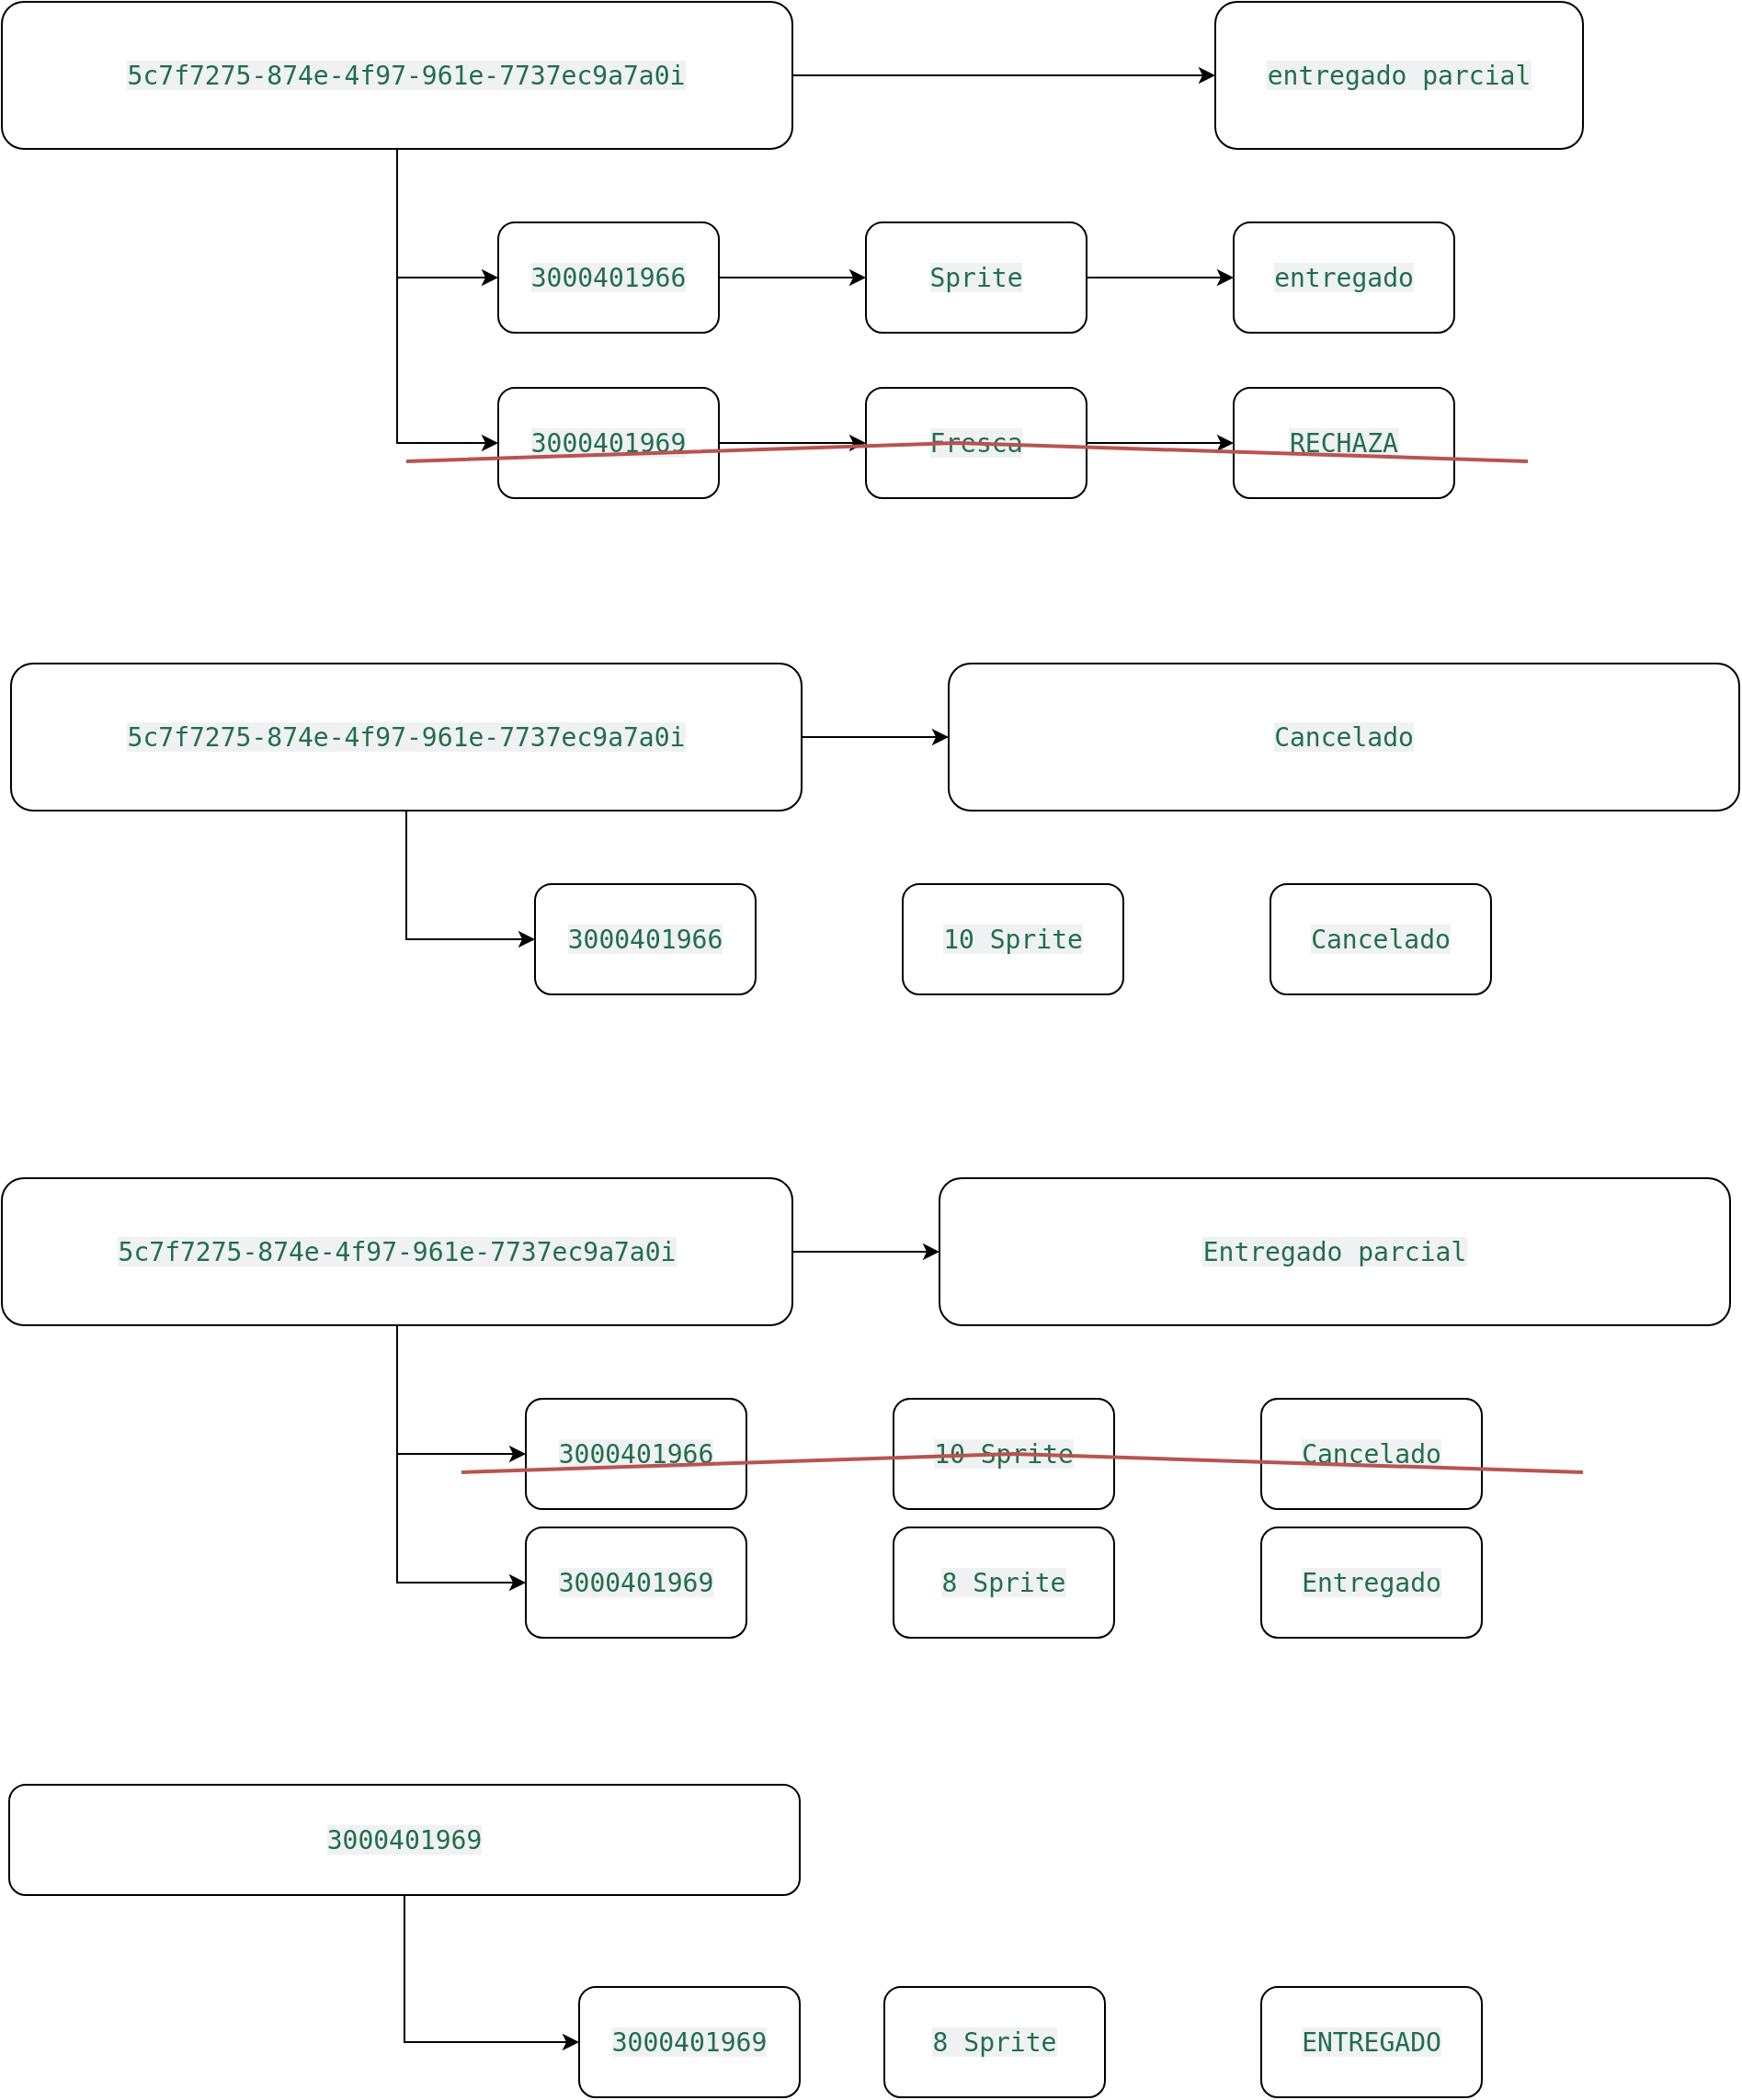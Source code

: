 <mxfile version="28.0.7">
  <diagram name="Página-1" id="dc4JQ7U9wpAmECb3Nxks">
    <mxGraphModel dx="2194" dy="1177" grid="1" gridSize="10" guides="1" tooltips="1" connect="1" arrows="1" fold="1" page="1" pageScale="1" pageWidth="827" pageHeight="1169" math="0" shadow="0">
      <root>
        <mxCell id="0" />
        <mxCell id="1" parent="0" />
        <mxCell id="FkXMbp2vn_qonFgKroc--3" style="edgeStyle=orthogonalEdgeStyle;rounded=0;orthogonalLoop=1;jettySize=auto;html=1;entryX=0;entryY=0.5;entryDx=0;entryDy=0;" edge="1" parent="1" source="FkXMbp2vn_qonFgKroc--1" target="FkXMbp2vn_qonFgKroc--4">
          <mxGeometry relative="1" as="geometry">
            <mxPoint x="250" y="400" as="targetPoint" />
          </mxGeometry>
        </mxCell>
        <mxCell id="FkXMbp2vn_qonFgKroc--6" style="edgeStyle=orthogonalEdgeStyle;rounded=0;orthogonalLoop=1;jettySize=auto;html=1;entryX=0;entryY=0.5;entryDx=0;entryDy=0;" edge="1" parent="1" source="FkXMbp2vn_qonFgKroc--1" target="FkXMbp2vn_qonFgKroc--5">
          <mxGeometry relative="1" as="geometry" />
        </mxCell>
        <mxCell id="FkXMbp2vn_qonFgKroc--19" value="" style="edgeStyle=orthogonalEdgeStyle;rounded=0;orthogonalLoop=1;jettySize=auto;html=1;" edge="1" parent="1" source="FkXMbp2vn_qonFgKroc--1" target="FkXMbp2vn_qonFgKroc--18">
          <mxGeometry relative="1" as="geometry" />
        </mxCell>
        <mxCell id="FkXMbp2vn_qonFgKroc--1" value="" style="rounded=1;whiteSpace=wrap;html=1;" vertex="1" parent="1">
          <mxGeometry x="110" y="170" width="430" height="80" as="geometry" />
        </mxCell>
        <mxCell id="FkXMbp2vn_qonFgKroc--2" value="&lt;span style=&quot;color: rgb(33, 110, 78); font-family: &amp;quot;Atlassian Mono&amp;quot;, ui-monospace, Menlo, &amp;quot;Segoe UI Mono&amp;quot;, &amp;quot;Ubuntu Mono&amp;quot;, monospace; font-size: 14px; text-align: start; white-space: pre; background-color: rgba(5, 21, 36, 0.06);&quot;&gt;5c7f7275-874e-4f97-961e-7737ec9a7a0i&lt;/span&gt;" style="text;html=1;align=center;verticalAlign=middle;whiteSpace=wrap;rounded=0;" vertex="1" parent="1">
          <mxGeometry x="300" y="195" width="60" height="30" as="geometry" />
        </mxCell>
        <mxCell id="FkXMbp2vn_qonFgKroc--8" value="" style="edgeStyle=orthogonalEdgeStyle;rounded=0;orthogonalLoop=1;jettySize=auto;html=1;" edge="1" parent="1" source="FkXMbp2vn_qonFgKroc--4" target="FkXMbp2vn_qonFgKroc--7">
          <mxGeometry relative="1" as="geometry" />
        </mxCell>
        <mxCell id="FkXMbp2vn_qonFgKroc--4" value="&lt;span style=&quot;color: rgb(33, 110, 78); font-family: &amp;quot;Atlassian Mono&amp;quot;, ui-monospace, Menlo, &amp;quot;Segoe UI Mono&amp;quot;, &amp;quot;Ubuntu Mono&amp;quot;, monospace; font-size: 14px; text-align: start; white-space: pre; background-color: rgba(5, 21, 36, 0.06);&quot;&gt;3000401966&lt;/span&gt;" style="rounded=1;whiteSpace=wrap;html=1;" vertex="1" parent="1">
          <mxGeometry x="380" y="290" width="120" height="60" as="geometry" />
        </mxCell>
        <mxCell id="FkXMbp2vn_qonFgKroc--10" value="" style="edgeStyle=orthogonalEdgeStyle;rounded=0;orthogonalLoop=1;jettySize=auto;html=1;" edge="1" parent="1" source="FkXMbp2vn_qonFgKroc--5" target="FkXMbp2vn_qonFgKroc--9">
          <mxGeometry relative="1" as="geometry" />
        </mxCell>
        <mxCell id="FkXMbp2vn_qonFgKroc--5" value="&lt;span style=&quot;color: rgb(33, 110, 78); font-family: &amp;quot;Atlassian Mono&amp;quot;, ui-monospace, Menlo, &amp;quot;Segoe UI Mono&amp;quot;, &amp;quot;Ubuntu Mono&amp;quot;, monospace; font-size: 14px; text-align: start; white-space: pre; background-color: rgba(5, 21, 36, 0.06);&quot;&gt;3000401969&lt;/span&gt;" style="rounded=1;whiteSpace=wrap;html=1;" vertex="1" parent="1">
          <mxGeometry x="380" y="380" width="120" height="60" as="geometry" />
        </mxCell>
        <mxCell id="FkXMbp2vn_qonFgKroc--17" value="" style="edgeStyle=orthogonalEdgeStyle;rounded=0;orthogonalLoop=1;jettySize=auto;html=1;" edge="1" parent="1" source="FkXMbp2vn_qonFgKroc--7" target="FkXMbp2vn_qonFgKroc--16">
          <mxGeometry relative="1" as="geometry" />
        </mxCell>
        <mxCell id="FkXMbp2vn_qonFgKroc--7" value="&lt;span style=&quot;color: rgb(33, 110, 78); font-family: &amp;quot;Atlassian Mono&amp;quot;, ui-monospace, Menlo, &amp;quot;Segoe UI Mono&amp;quot;, &amp;quot;Ubuntu Mono&amp;quot;, monospace; font-size: 14px; text-align: start; white-space: pre; background-color: rgba(5, 21, 36, 0.06);&quot;&gt;Sprite&lt;/span&gt;" style="rounded=1;whiteSpace=wrap;html=1;" vertex="1" parent="1">
          <mxGeometry x="580" y="290" width="120" height="60" as="geometry" />
        </mxCell>
        <mxCell id="FkXMbp2vn_qonFgKroc--15" value="" style="edgeStyle=orthogonalEdgeStyle;rounded=0;orthogonalLoop=1;jettySize=auto;html=1;" edge="1" parent="1" source="FkXMbp2vn_qonFgKroc--9" target="FkXMbp2vn_qonFgKroc--14">
          <mxGeometry relative="1" as="geometry" />
        </mxCell>
        <mxCell id="FkXMbp2vn_qonFgKroc--9" value="&lt;span style=&quot;color: rgb(33, 110, 78); font-family: &amp;quot;Atlassian Mono&amp;quot;, ui-monospace, Menlo, &amp;quot;Segoe UI Mono&amp;quot;, &amp;quot;Ubuntu Mono&amp;quot;, monospace; font-size: 14px; text-align: start; white-space: pre; background-color: rgba(5, 21, 36, 0.06);&quot;&gt;Fresca&lt;/span&gt;" style="rounded=1;whiteSpace=wrap;html=1;" vertex="1" parent="1">
          <mxGeometry x="580" y="380" width="120" height="60" as="geometry" />
        </mxCell>
        <mxCell id="FkXMbp2vn_qonFgKroc--14" value="&lt;div style=&quot;text-align: start;&quot;&gt;&lt;font face=&quot;Atlassian Mono, ui-monospace, Menlo, Segoe UI Mono, Ubuntu Mono, monospace&quot; color=&quot;#216e4e&quot;&gt;&lt;span style=&quot;font-size: 14px; white-space: pre; background-color: rgba(5, 21, 36, 0.06);&quot;&gt;RECHAZA&lt;/span&gt;&lt;/font&gt;&lt;/div&gt;" style="rounded=1;whiteSpace=wrap;html=1;" vertex="1" parent="1">
          <mxGeometry x="780" y="380" width="120" height="60" as="geometry" />
        </mxCell>
        <mxCell id="FkXMbp2vn_qonFgKroc--16" value="&lt;span style=&quot;color: rgb(33, 110, 78); font-family: &amp;quot;Atlassian Mono&amp;quot;, ui-monospace, Menlo, &amp;quot;Segoe UI Mono&amp;quot;, &amp;quot;Ubuntu Mono&amp;quot;, monospace; font-size: 14px; text-align: start; white-space: pre; background-color: rgba(5, 21, 36, 0.06);&quot;&gt;entregado&lt;/span&gt;" style="rounded=1;whiteSpace=wrap;html=1;" vertex="1" parent="1">
          <mxGeometry x="780" y="290" width="120" height="60" as="geometry" />
        </mxCell>
        <mxCell id="FkXMbp2vn_qonFgKroc--18" value="&lt;span style=&quot;color: rgb(33, 110, 78); font-family: &amp;quot;Atlassian Mono&amp;quot;, ui-monospace, Menlo, &amp;quot;Segoe UI Mono&amp;quot;, &amp;quot;Ubuntu Mono&amp;quot;, monospace; font-size: 14px; text-align: start; white-space: pre; background-color: rgba(5, 21, 36, 0.06);&quot;&gt;entregado parcial&lt;/span&gt;" style="rounded=1;whiteSpace=wrap;html=1;" vertex="1" parent="1">
          <mxGeometry x="770" y="170" width="200" height="80" as="geometry" />
        </mxCell>
        <mxCell id="FkXMbp2vn_qonFgKroc--20" value="" style="endArrow=none;html=1;rounded=0;fillColor=#f8cecc;strokeColor=#b85450;strokeWidth=2;" edge="1" parent="1">
          <mxGeometry width="50" height="50" relative="1" as="geometry">
            <mxPoint x="330" y="420" as="sourcePoint" />
            <mxPoint x="940" y="420" as="targetPoint" />
            <Array as="points">
              <mxPoint x="630" y="410" />
            </Array>
          </mxGeometry>
        </mxCell>
        <mxCell id="FkXMbp2vn_qonFgKroc--28" style="edgeStyle=orthogonalEdgeStyle;rounded=0;orthogonalLoop=1;jettySize=auto;html=1;entryX=0;entryY=0.5;entryDx=0;entryDy=0;" edge="1" parent="1" source="FkXMbp2vn_qonFgKroc--21" target="FkXMbp2vn_qonFgKroc--25">
          <mxGeometry relative="1" as="geometry" />
        </mxCell>
        <mxCell id="FkXMbp2vn_qonFgKroc--34" value="" style="edgeStyle=orthogonalEdgeStyle;rounded=0;orthogonalLoop=1;jettySize=auto;html=1;" edge="1" parent="1" source="FkXMbp2vn_qonFgKroc--21" target="FkXMbp2vn_qonFgKroc--33">
          <mxGeometry relative="1" as="geometry" />
        </mxCell>
        <mxCell id="FkXMbp2vn_qonFgKroc--21" value="" style="rounded=1;whiteSpace=wrap;html=1;" vertex="1" parent="1">
          <mxGeometry x="115" y="530" width="430" height="80" as="geometry" />
        </mxCell>
        <mxCell id="FkXMbp2vn_qonFgKroc--22" value="&lt;span style=&quot;color: rgb(33, 110, 78); font-family: &amp;quot;Atlassian Mono&amp;quot;, ui-monospace, Menlo, &amp;quot;Segoe UI Mono&amp;quot;, &amp;quot;Ubuntu Mono&amp;quot;, monospace; font-size: 14px; text-align: start; white-space: pre; background-color: rgba(5, 21, 36, 0.06);&quot;&gt;5c7f7275-874e-4f97-961e-7737ec9a7a0i&lt;/span&gt;" style="text;html=1;align=center;verticalAlign=middle;whiteSpace=wrap;rounded=0;" vertex="1" parent="1">
          <mxGeometry x="300" y="555" width="60" height="30" as="geometry" />
        </mxCell>
        <mxCell id="FkXMbp2vn_qonFgKroc--32" style="edgeStyle=orthogonalEdgeStyle;rounded=0;orthogonalLoop=1;jettySize=auto;html=1;entryX=0;entryY=0.5;entryDx=0;entryDy=0;" edge="1" parent="1" source="FkXMbp2vn_qonFgKroc--24" target="FkXMbp2vn_qonFgKroc--29">
          <mxGeometry relative="1" as="geometry" />
        </mxCell>
        <mxCell id="FkXMbp2vn_qonFgKroc--24" value="&lt;span style=&quot;color: rgb(33, 110, 78); font-family: &amp;quot;Atlassian Mono&amp;quot;, ui-monospace, Menlo, &amp;quot;Segoe UI Mono&amp;quot;, &amp;quot;Ubuntu Mono&amp;quot;, monospace; font-size: 14px; text-align: start; white-space: pre; background-color: rgba(5, 21, 36, 0.06);&quot;&gt;3000401969&lt;/span&gt;" style="rounded=1;whiteSpace=wrap;html=1;" vertex="1" parent="1">
          <mxGeometry x="114" y="1140" width="430" height="60" as="geometry" />
        </mxCell>
        <mxCell id="FkXMbp2vn_qonFgKroc--25" value="&lt;span style=&quot;color: rgb(33, 110, 78); font-family: &amp;quot;Atlassian Mono&amp;quot;, ui-monospace, Menlo, &amp;quot;Segoe UI Mono&amp;quot;, &amp;quot;Ubuntu Mono&amp;quot;, monospace; font-size: 14px; text-align: start; white-space: pre; background-color: rgba(5, 21, 36, 0.06);&quot;&gt;3000401966&lt;/span&gt;" style="rounded=1;whiteSpace=wrap;html=1;" vertex="1" parent="1">
          <mxGeometry x="400" y="650" width="120" height="60" as="geometry" />
        </mxCell>
        <mxCell id="FkXMbp2vn_qonFgKroc--26" value="&lt;span style=&quot;color: rgb(33, 110, 78); font-family: &amp;quot;Atlassian Mono&amp;quot;, ui-monospace, Menlo, &amp;quot;Segoe UI Mono&amp;quot;, &amp;quot;Ubuntu Mono&amp;quot;, monospace; font-size: 14px; text-align: start; white-space: pre; background-color: rgba(5, 21, 36, 0.06);&quot;&gt;10 Sprite&lt;/span&gt;" style="rounded=1;whiteSpace=wrap;html=1;" vertex="1" parent="1">
          <mxGeometry x="600" y="650" width="120" height="60" as="geometry" />
        </mxCell>
        <mxCell id="FkXMbp2vn_qonFgKroc--27" value="&lt;span style=&quot;color: rgb(33, 110, 78); font-family: &amp;quot;Atlassian Mono&amp;quot;, ui-monospace, Menlo, &amp;quot;Segoe UI Mono&amp;quot;, &amp;quot;Ubuntu Mono&amp;quot;, monospace; font-size: 14px; text-align: start; white-space: pre; background-color: rgba(5, 21, 36, 0.06);&quot;&gt;Cancelado&lt;/span&gt;" style="rounded=1;whiteSpace=wrap;html=1;" vertex="1" parent="1">
          <mxGeometry x="800" y="650" width="120" height="60" as="geometry" />
        </mxCell>
        <mxCell id="FkXMbp2vn_qonFgKroc--29" value="&lt;span style=&quot;color: rgb(33, 110, 78); font-family: &amp;quot;Atlassian Mono&amp;quot;, ui-monospace, Menlo, &amp;quot;Segoe UI Mono&amp;quot;, &amp;quot;Ubuntu Mono&amp;quot;, monospace; font-size: 14px; text-align: start; white-space: pre; background-color: rgba(5, 21, 36, 0.06);&quot;&gt;3000401969&lt;/span&gt;" style="rounded=1;whiteSpace=wrap;html=1;" vertex="1" parent="1">
          <mxGeometry x="424" y="1250" width="120" height="60" as="geometry" />
        </mxCell>
        <mxCell id="FkXMbp2vn_qonFgKroc--30" value="&lt;span style=&quot;color: rgb(33, 110, 78); font-family: &amp;quot;Atlassian Mono&amp;quot;, ui-monospace, Menlo, &amp;quot;Segoe UI Mono&amp;quot;, &amp;quot;Ubuntu Mono&amp;quot;, monospace; font-size: 14px; text-align: start; white-space: pre; background-color: rgba(5, 21, 36, 0.06);&quot;&gt;8 Sprite&lt;/span&gt;" style="rounded=1;whiteSpace=wrap;html=1;" vertex="1" parent="1">
          <mxGeometry x="590" y="1250" width="120" height="60" as="geometry" />
        </mxCell>
        <mxCell id="FkXMbp2vn_qonFgKroc--31" value="&lt;span style=&quot;color: rgb(33, 110, 78); font-family: &amp;quot;Atlassian Mono&amp;quot;, ui-monospace, Menlo, &amp;quot;Segoe UI Mono&amp;quot;, &amp;quot;Ubuntu Mono&amp;quot;, monospace; font-size: 14px; text-align: start; white-space: pre; background-color: rgba(5, 21, 36, 0.06);&quot;&gt;ENTREGADO&lt;/span&gt;" style="rounded=1;whiteSpace=wrap;html=1;" vertex="1" parent="1">
          <mxGeometry x="795" y="1250" width="120" height="60" as="geometry" />
        </mxCell>
        <mxCell id="FkXMbp2vn_qonFgKroc--33" value="&lt;meta charset=&quot;utf-8&quot;&gt;&lt;span style=&quot;color: rgb(33, 110, 78); font-family: &amp;quot;Atlassian Mono&amp;quot;, ui-monospace, Menlo, &amp;quot;Segoe UI Mono&amp;quot;, &amp;quot;Ubuntu Mono&amp;quot;, monospace; font-size: 14px; font-style: normal; font-variant-ligatures: normal; font-variant-caps: normal; font-weight: 400; letter-spacing: normal; orphans: 2; text-align: start; text-indent: 0px; text-transform: none; widows: 2; word-spacing: 0px; -webkit-text-stroke-width: 0px; white-space: pre; background-color: rgba(5, 21, 36, 0.06); text-decoration-thickness: initial; text-decoration-style: initial; text-decoration-color: initial; display: inline !important; float: none;&quot;&gt;Cancelado&lt;/span&gt;" style="rounded=1;whiteSpace=wrap;html=1;" vertex="1" parent="1">
          <mxGeometry x="625" y="530" width="430" height="80" as="geometry" />
        </mxCell>
        <mxCell id="FkXMbp2vn_qonFgKroc--35" style="edgeStyle=orthogonalEdgeStyle;rounded=0;orthogonalLoop=1;jettySize=auto;html=1;entryX=0;entryY=0.5;entryDx=0;entryDy=0;" edge="1" parent="1" source="FkXMbp2vn_qonFgKroc--37" target="FkXMbp2vn_qonFgKroc--39">
          <mxGeometry relative="1" as="geometry" />
        </mxCell>
        <mxCell id="FkXMbp2vn_qonFgKroc--36" value="" style="edgeStyle=orthogonalEdgeStyle;rounded=0;orthogonalLoop=1;jettySize=auto;html=1;" edge="1" parent="1" source="FkXMbp2vn_qonFgKroc--37" target="FkXMbp2vn_qonFgKroc--42">
          <mxGeometry relative="1" as="geometry" />
        </mxCell>
        <mxCell id="FkXMbp2vn_qonFgKroc--47" style="edgeStyle=orthogonalEdgeStyle;rounded=0;orthogonalLoop=1;jettySize=auto;html=1;entryX=0;entryY=0.5;entryDx=0;entryDy=0;" edge="1" parent="1" source="FkXMbp2vn_qonFgKroc--37" target="FkXMbp2vn_qonFgKroc--44">
          <mxGeometry relative="1" as="geometry" />
        </mxCell>
        <mxCell id="FkXMbp2vn_qonFgKroc--37" value="" style="rounded=1;whiteSpace=wrap;html=1;" vertex="1" parent="1">
          <mxGeometry x="110" y="810" width="430" height="80" as="geometry" />
        </mxCell>
        <mxCell id="FkXMbp2vn_qonFgKroc--38" value="&lt;span style=&quot;color: rgb(33, 110, 78); font-family: &amp;quot;Atlassian Mono&amp;quot;, ui-monospace, Menlo, &amp;quot;Segoe UI Mono&amp;quot;, &amp;quot;Ubuntu Mono&amp;quot;, monospace; font-size: 14px; text-align: start; white-space: pre; background-color: rgba(5, 21, 36, 0.06);&quot;&gt;5c7f7275-874e-4f97-961e-7737ec9a7a0i&lt;/span&gt;" style="text;html=1;align=center;verticalAlign=middle;whiteSpace=wrap;rounded=0;" vertex="1" parent="1">
          <mxGeometry x="295" y="835" width="60" height="30" as="geometry" />
        </mxCell>
        <mxCell id="FkXMbp2vn_qonFgKroc--39" value="&lt;span style=&quot;color: rgb(33, 110, 78); font-family: &amp;quot;Atlassian Mono&amp;quot;, ui-monospace, Menlo, &amp;quot;Segoe UI Mono&amp;quot;, &amp;quot;Ubuntu Mono&amp;quot;, monospace; font-size: 14px; text-align: start; white-space: pre; background-color: rgba(5, 21, 36, 0.06);&quot;&gt;3000401966&lt;/span&gt;" style="rounded=1;whiteSpace=wrap;html=1;" vertex="1" parent="1">
          <mxGeometry x="395" y="930" width="120" height="60" as="geometry" />
        </mxCell>
        <mxCell id="FkXMbp2vn_qonFgKroc--40" value="&lt;span style=&quot;color: rgb(33, 110, 78); font-family: &amp;quot;Atlassian Mono&amp;quot;, ui-monospace, Menlo, &amp;quot;Segoe UI Mono&amp;quot;, &amp;quot;Ubuntu Mono&amp;quot;, monospace; font-size: 14px; text-align: start; white-space: pre; background-color: rgba(5, 21, 36, 0.06);&quot;&gt;10 Sprite&lt;/span&gt;" style="rounded=1;whiteSpace=wrap;html=1;" vertex="1" parent="1">
          <mxGeometry x="595" y="930" width="120" height="60" as="geometry" />
        </mxCell>
        <mxCell id="FkXMbp2vn_qonFgKroc--41" value="&lt;span style=&quot;color: rgb(33, 110, 78); font-family: &amp;quot;Atlassian Mono&amp;quot;, ui-monospace, Menlo, &amp;quot;Segoe UI Mono&amp;quot;, &amp;quot;Ubuntu Mono&amp;quot;, monospace; font-size: 14px; text-align: start; white-space: pre; background-color: rgba(5, 21, 36, 0.06);&quot;&gt;Cancelado&lt;/span&gt;" style="rounded=1;whiteSpace=wrap;html=1;" vertex="1" parent="1">
          <mxGeometry x="795" y="930" width="120" height="60" as="geometry" />
        </mxCell>
        <mxCell id="FkXMbp2vn_qonFgKroc--42" value="&lt;span style=&quot;color: rgb(33, 110, 78); font-family: &amp;quot;Atlassian Mono&amp;quot;, ui-monospace, Menlo, &amp;quot;Segoe UI Mono&amp;quot;, &amp;quot;Ubuntu Mono&amp;quot;, monospace; font-size: 14px; font-style: normal; font-variant-ligatures: normal; font-variant-caps: normal; font-weight: 400; letter-spacing: normal; orphans: 2; text-align: start; text-indent: 0px; text-transform: none; widows: 2; word-spacing: 0px; -webkit-text-stroke-width: 0px; white-space: pre; background-color: rgba(5, 21, 36, 0.06); text-decoration-thickness: initial; text-decoration-style: initial; text-decoration-color: initial; float: none; display: inline !important;&quot;&gt;Entregado parcial&lt;/span&gt;" style="rounded=1;whiteSpace=wrap;html=1;" vertex="1" parent="1">
          <mxGeometry x="620" y="810" width="430" height="80" as="geometry" />
        </mxCell>
        <mxCell id="FkXMbp2vn_qonFgKroc--43" value="&lt;span style=&quot;color: rgb(33, 110, 78); font-family: &amp;quot;Atlassian Mono&amp;quot;, ui-monospace, Menlo, &amp;quot;Segoe UI Mono&amp;quot;, &amp;quot;Ubuntu Mono&amp;quot;, monospace; font-size: 14px; text-align: start; white-space: pre; background-color: rgba(5, 21, 36, 0.06);&quot;&gt;8 Sprite&lt;/span&gt;" style="rounded=1;whiteSpace=wrap;html=1;" vertex="1" parent="1">
          <mxGeometry x="595" y="1000" width="120" height="60" as="geometry" />
        </mxCell>
        <mxCell id="FkXMbp2vn_qonFgKroc--44" value="&lt;span style=&quot;color: rgb(33, 110, 78); font-family: &amp;quot;Atlassian Mono&amp;quot;, ui-monospace, Menlo, &amp;quot;Segoe UI Mono&amp;quot;, &amp;quot;Ubuntu Mono&amp;quot;, monospace; font-size: 14px; text-align: start; white-space: pre; background-color: rgba(5, 21, 36, 0.06);&quot;&gt;3000401969&lt;/span&gt;" style="rounded=1;whiteSpace=wrap;html=1;" vertex="1" parent="1">
          <mxGeometry x="395" y="1000" width="120" height="60" as="geometry" />
        </mxCell>
        <mxCell id="FkXMbp2vn_qonFgKroc--45" value="&lt;span style=&quot;color: rgb(33, 110, 78); font-family: &amp;quot;Atlassian Mono&amp;quot;, ui-monospace, Menlo, &amp;quot;Segoe UI Mono&amp;quot;, &amp;quot;Ubuntu Mono&amp;quot;, monospace; font-size: 14px; text-align: start; white-space: pre; background-color: rgba(5, 21, 36, 0.06);&quot;&gt;Entregado&lt;/span&gt;" style="rounded=1;whiteSpace=wrap;html=1;" vertex="1" parent="1">
          <mxGeometry x="795" y="1000" width="120" height="60" as="geometry" />
        </mxCell>
        <mxCell id="FkXMbp2vn_qonFgKroc--46" value="" style="endArrow=none;html=1;rounded=0;fillColor=#f8cecc;strokeColor=#b85450;strokeWidth=2;" edge="1" parent="1">
          <mxGeometry width="50" height="50" relative="1" as="geometry">
            <mxPoint x="360" y="970" as="sourcePoint" />
            <mxPoint x="970" y="970" as="targetPoint" />
            <Array as="points">
              <mxPoint x="660" y="960" />
            </Array>
          </mxGeometry>
        </mxCell>
      </root>
    </mxGraphModel>
  </diagram>
</mxfile>
